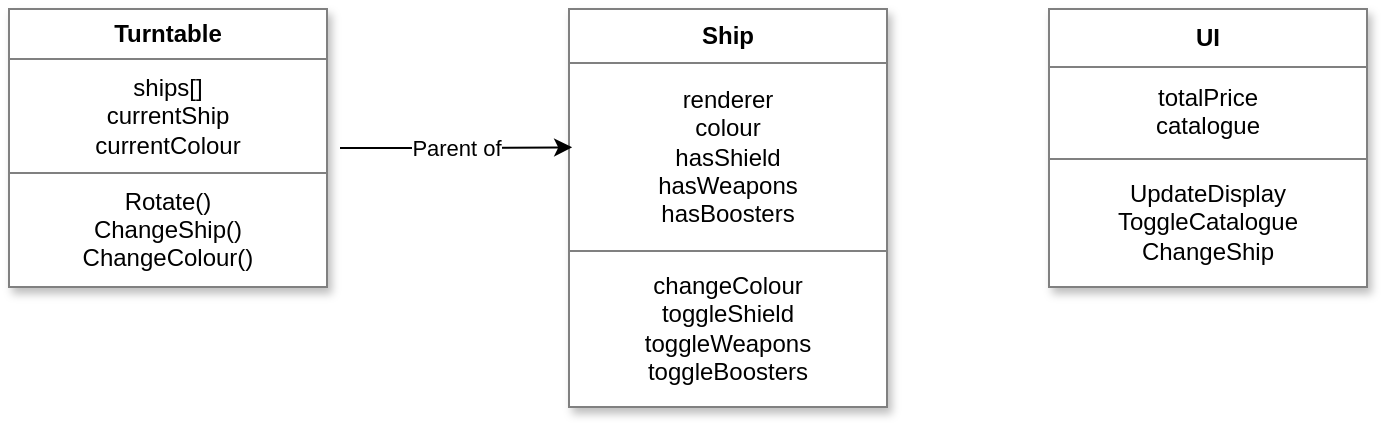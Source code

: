 <mxfile version="20.7.4" type="device"><diagram id="C5RBs43oDa-KdzZeNtuy" name="Page-1"><mxGraphModel dx="1050" dy="669" grid="1" gridSize="10" guides="1" tooltips="1" connect="1" arrows="1" fold="1" page="1" pageScale="1" pageWidth="827" pageHeight="1169" math="0" shadow="0"><root><mxCell id="WIyWlLk6GJQsqaUBKTNV-0"/><mxCell id="WIyWlLk6GJQsqaUBKTNV-1" parent="WIyWlLk6GJQsqaUBKTNV-0"/><mxCell id="4-z3EWx8ywZGvbQfPo2n-6" value="&lt;table border=&quot;1&quot; width=&quot;100%&quot; height=&quot;100%&quot; cellpadding=&quot;4&quot; style=&quot;width:100%;height:100%;border-collapse:collapse;&quot;&gt;&lt;tbody&gt;&lt;tr&gt;&lt;th align=&quot;center&quot;&gt;&lt;b&gt;Ship&lt;/b&gt;&lt;/th&gt;&lt;/tr&gt;&lt;tr&gt;&lt;td align=&quot;center&quot;&gt;renderer&lt;br&gt;colour&lt;br&gt;hasShield&lt;br&gt;hasWeapons&lt;br&gt;hasBoosters&lt;/td&gt;&lt;/tr&gt;&lt;tr&gt;&lt;td align=&quot;center&quot;&gt;changeColour&lt;br&gt;toggleShield&lt;br&gt;toggleWeapons&lt;br&gt;toggleBoosters&lt;/td&gt;&lt;/tr&gt;&lt;/tbody&gt;&lt;/table&gt;" style="text;html=1;whiteSpace=wrap;strokeColor=none;fillColor=default;overflow=fill;shadow=1;strokeWidth=2;perimeterSpacing=6;" vertex="1" parent="WIyWlLk6GJQsqaUBKTNV-1"><mxGeometry x="360" y="320" width="160" height="200" as="geometry"/></mxCell><mxCell id="4-z3EWx8ywZGvbQfPo2n-9" value="Parent of" style="edgeStyle=orthogonalEdgeStyle;rounded=0;orthogonalLoop=1;jettySize=auto;html=1;exitX=1;exitY=0.5;exitDx=0;exitDy=0;entryX=0.047;entryY=0.357;entryDx=0;entryDy=0;entryPerimeter=0;" edge="1" parent="WIyWlLk6GJQsqaUBKTNV-1" source="4-z3EWx8ywZGvbQfPo2n-7" target="4-z3EWx8ywZGvbQfPo2n-6"><mxGeometry relative="1" as="geometry"/></mxCell><mxCell id="4-z3EWx8ywZGvbQfPo2n-7" value="&lt;table border=&quot;1&quot; width=&quot;100%&quot; height=&quot;100%&quot; cellpadding=&quot;4&quot; style=&quot;width:100%;height:100%;border-collapse:collapse;&quot;&gt;&lt;tbody&gt;&lt;tr&gt;&lt;th align=&quot;center&quot;&gt;&lt;b&gt;Turntable&lt;br&gt;&lt;/b&gt;&lt;/th&gt;&lt;/tr&gt;&lt;tr&gt;&lt;td align=&quot;center&quot;&gt;ships[]&lt;br&gt;currentShip&lt;br&gt;currentColour&lt;/td&gt;&lt;/tr&gt;&lt;tr&gt;&lt;td align=&quot;center&quot;&gt;Rotate()&lt;br&gt;ChangeShip()&lt;br&gt;ChangeColour()&lt;/td&gt;&lt;/tr&gt;&lt;/tbody&gt;&lt;/table&gt;" style="text;html=1;whiteSpace=wrap;strokeColor=none;fillColor=default;overflow=fill;shadow=1;strokeWidth=2;perimeterSpacing=6;" vertex="1" parent="WIyWlLk6GJQsqaUBKTNV-1"><mxGeometry x="80" y="320" width="160" height="140" as="geometry"/></mxCell><mxCell id="4-z3EWx8ywZGvbQfPo2n-8" value="&lt;table border=&quot;1&quot; width=&quot;100%&quot; height=&quot;100%&quot; cellpadding=&quot;4&quot; style=&quot;width:100%;height:100%;border-collapse:collapse;&quot;&gt;&lt;tbody&gt;&lt;tr&gt;&lt;th align=&quot;center&quot;&gt;&lt;b&gt;UI&lt;br&gt;&lt;/b&gt;&lt;/th&gt;&lt;/tr&gt;&lt;tr&gt;&lt;td align=&quot;center&quot;&gt;totalPrice&lt;br&gt;catalogue&lt;br&gt;&lt;/td&gt;&lt;/tr&gt;&lt;tr&gt;&lt;td align=&quot;center&quot;&gt;UpdateDisplay&lt;br&gt;ToggleCatalogue&lt;br&gt;ChangeShip&lt;/td&gt;&lt;/tr&gt;&lt;/tbody&gt;&lt;/table&gt;" style="text;html=1;whiteSpace=wrap;strokeColor=none;fillColor=default;overflow=fill;shadow=1;strokeWidth=2;perimeterSpacing=6;" vertex="1" parent="WIyWlLk6GJQsqaUBKTNV-1"><mxGeometry x="600" y="320" width="160" height="140" as="geometry"/></mxCell></root></mxGraphModel></diagram></mxfile>